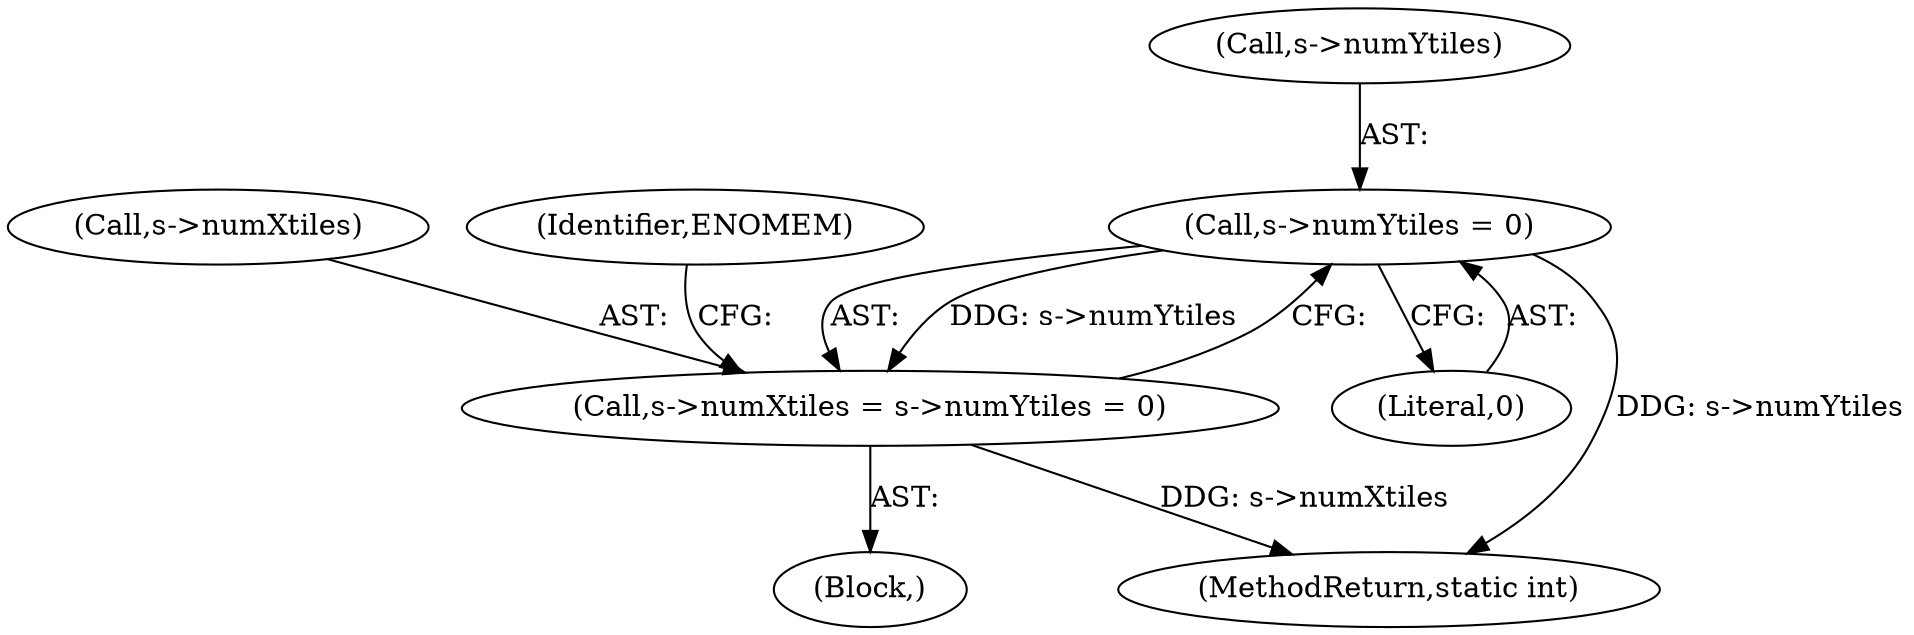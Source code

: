 digraph "0_FFmpeg_780669ef7c23c00836a24921fcc6b03be2b8ca4a@pointer" {
"1000579" [label="(Call,s->numYtiles = 0)"];
"1000575" [label="(Call,s->numXtiles = s->numYtiles = 0)"];
"1000576" [label="(Call,s->numXtiles)"];
"1000575" [label="(Call,s->numXtiles = s->numYtiles = 0)"];
"1000583" [label="(Literal,0)"];
"1000580" [label="(Call,s->numYtiles)"];
"1000574" [label="(Block,)"];
"1000579" [label="(Call,s->numYtiles = 0)"];
"1000586" [label="(Identifier,ENOMEM)"];
"1000846" [label="(MethodReturn,static int)"];
"1000579" -> "1000575"  [label="AST: "];
"1000579" -> "1000583"  [label="CFG: "];
"1000580" -> "1000579"  [label="AST: "];
"1000583" -> "1000579"  [label="AST: "];
"1000575" -> "1000579"  [label="CFG: "];
"1000579" -> "1000846"  [label="DDG: s->numYtiles"];
"1000579" -> "1000575"  [label="DDG: s->numYtiles"];
"1000575" -> "1000574"  [label="AST: "];
"1000576" -> "1000575"  [label="AST: "];
"1000586" -> "1000575"  [label="CFG: "];
"1000575" -> "1000846"  [label="DDG: s->numXtiles"];
}
